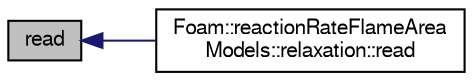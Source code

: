 digraph "read"
{
  bgcolor="transparent";
  edge [fontname="FreeSans",fontsize="10",labelfontname="FreeSans",labelfontsize="10"];
  node [fontname="FreeSans",fontsize="10",shape=record];
  rankdir="LR";
  Node1 [label="read",height=0.2,width=0.4,color="black", fillcolor="grey75", style="filled" fontcolor="black"];
  Node1 -> Node2 [dir="back",color="midnightblue",fontsize="10",style="solid",fontname="FreeSans"];
  Node2 [label="Foam::reactionRateFlameArea\lModels::relaxation::read",height=0.2,width=0.4,color="black",URL="$a02091.html#af5acd6a83c1f6711ba04ca9cb129ddc3",tooltip="Update properties from given dictionary. "];
}
